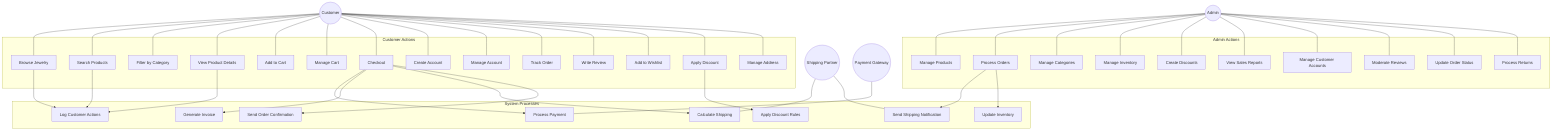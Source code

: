 flowchart TB
    %% Actors
    Customer((Customer))
    Admin((Admin))
    ShippingPartner((Shipping Partner))
    PaymentGateway((Payment Gateway))
    
    %% Use Cases - Customer Related
    subgraph Customer Actions
    uc1[Browse Jewelry]
    uc2[Search Products]
    uc3[Filter by Category]
    uc4[View Product Details]
    uc5[Add to Cart]
    uc6[Manage Cart]
    uc7[Checkout]
    uc8[Create Account]
    uc9[Manage Account]
    uc10[Track Order]
    uc11[Write Review]
    uc12[Add to Wishlist]
    uc13[Apply Discount]
    uc14[Manage Address]
    end
    
    %% Use Cases - Admin Related
    subgraph Admin Actions
    uc20[Manage Products]
    uc21[Process Orders]
    uc22[Manage Categories]
    uc23[Manage Inventory]
    uc24[Create Discounts]
    uc25[View Sales Reports]
    uc26[Manage Customer Accounts]
    uc27[Moderate Reviews]
    uc28[Update Order Status]
    uc29[Process Returns]
    end
    
    %% Use Cases - System Related
    subgraph System Processes
    uc30[Process Payment]
    uc31[Generate Invoice]
    uc32[Calculate Shipping]
    uc33[Send Order Confirmation]
    uc34[Send Shipping Notification]
    uc35[Update Inventory]
    uc36[Apply Discount Rules]
    uc37[Log Customer Actions]
    end
    
    %% Connections - Customer to Use Cases
    Customer --- uc1
    Customer --- uc2
    Customer --- uc3
    Customer --- uc4
    Customer --- uc5
    Customer --- uc6
    Customer --- uc7
    Customer --- uc8
    Customer --- uc9
    Customer --- uc10
    Customer --- uc11
    Customer --- uc12
    Customer --- uc13
    Customer --- uc14
    
    %% Connections - Admin to Use Cases
    Admin --- uc20
    Admin --- uc21
    Admin --- uc22
    Admin --- uc23
    Admin --- uc24
    Admin --- uc25
    Admin --- uc26
    Admin --- uc27
    Admin --- uc28
    Admin --- uc29
    
    %% External System Connections
    ShippingPartner --- uc32
    ShippingPartner --- uc34
    PaymentGateway --- uc30
    
    %% Important Flows and Dependencies
    uc7 --> uc30
    uc7 --> uc31
    uc7 --> uc32
    uc7 --> uc33
    uc21 --> uc34
    uc21 --> uc35
    uc13 --> uc36
    uc1 --> uc37
    uc2 --> uc37
    uc4 --> uc37